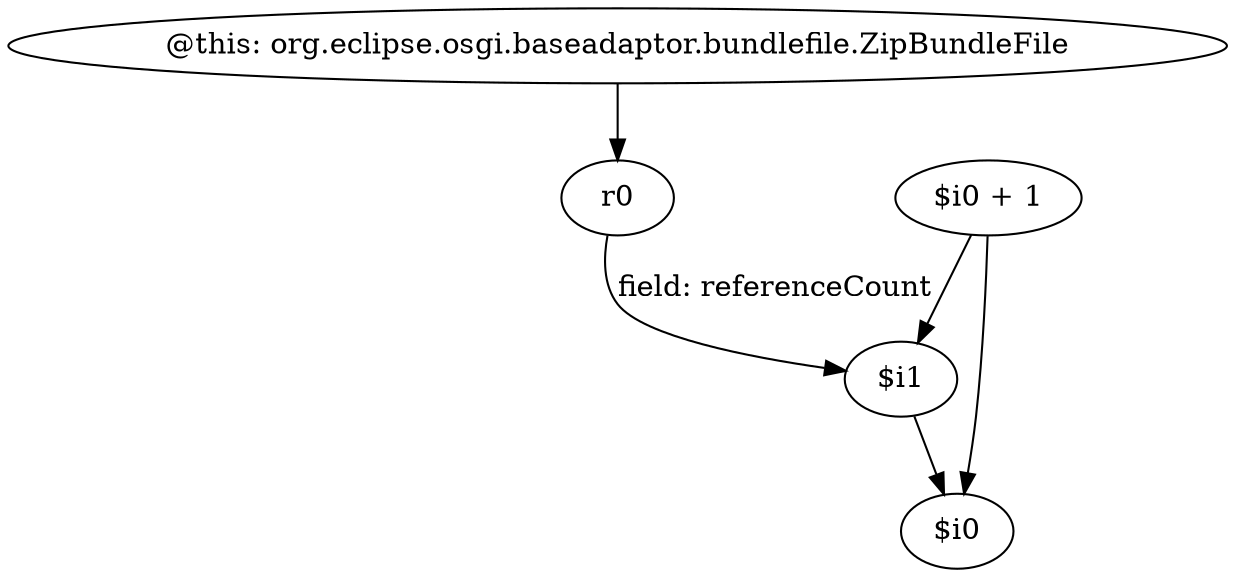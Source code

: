 digraph g {
0[label="@this: org.eclipse.osgi.baseadaptor.bundlefile.ZipBundleFile"]
1[label="r0"]
0->1[label=""]
2[label="$i0 + 1"]
3[label="$i1"]
2->3[label=""]
4[label="$i0"]
2->4[label=""]
1->3[label="field: referenceCount"]
3->4[label=""]
}